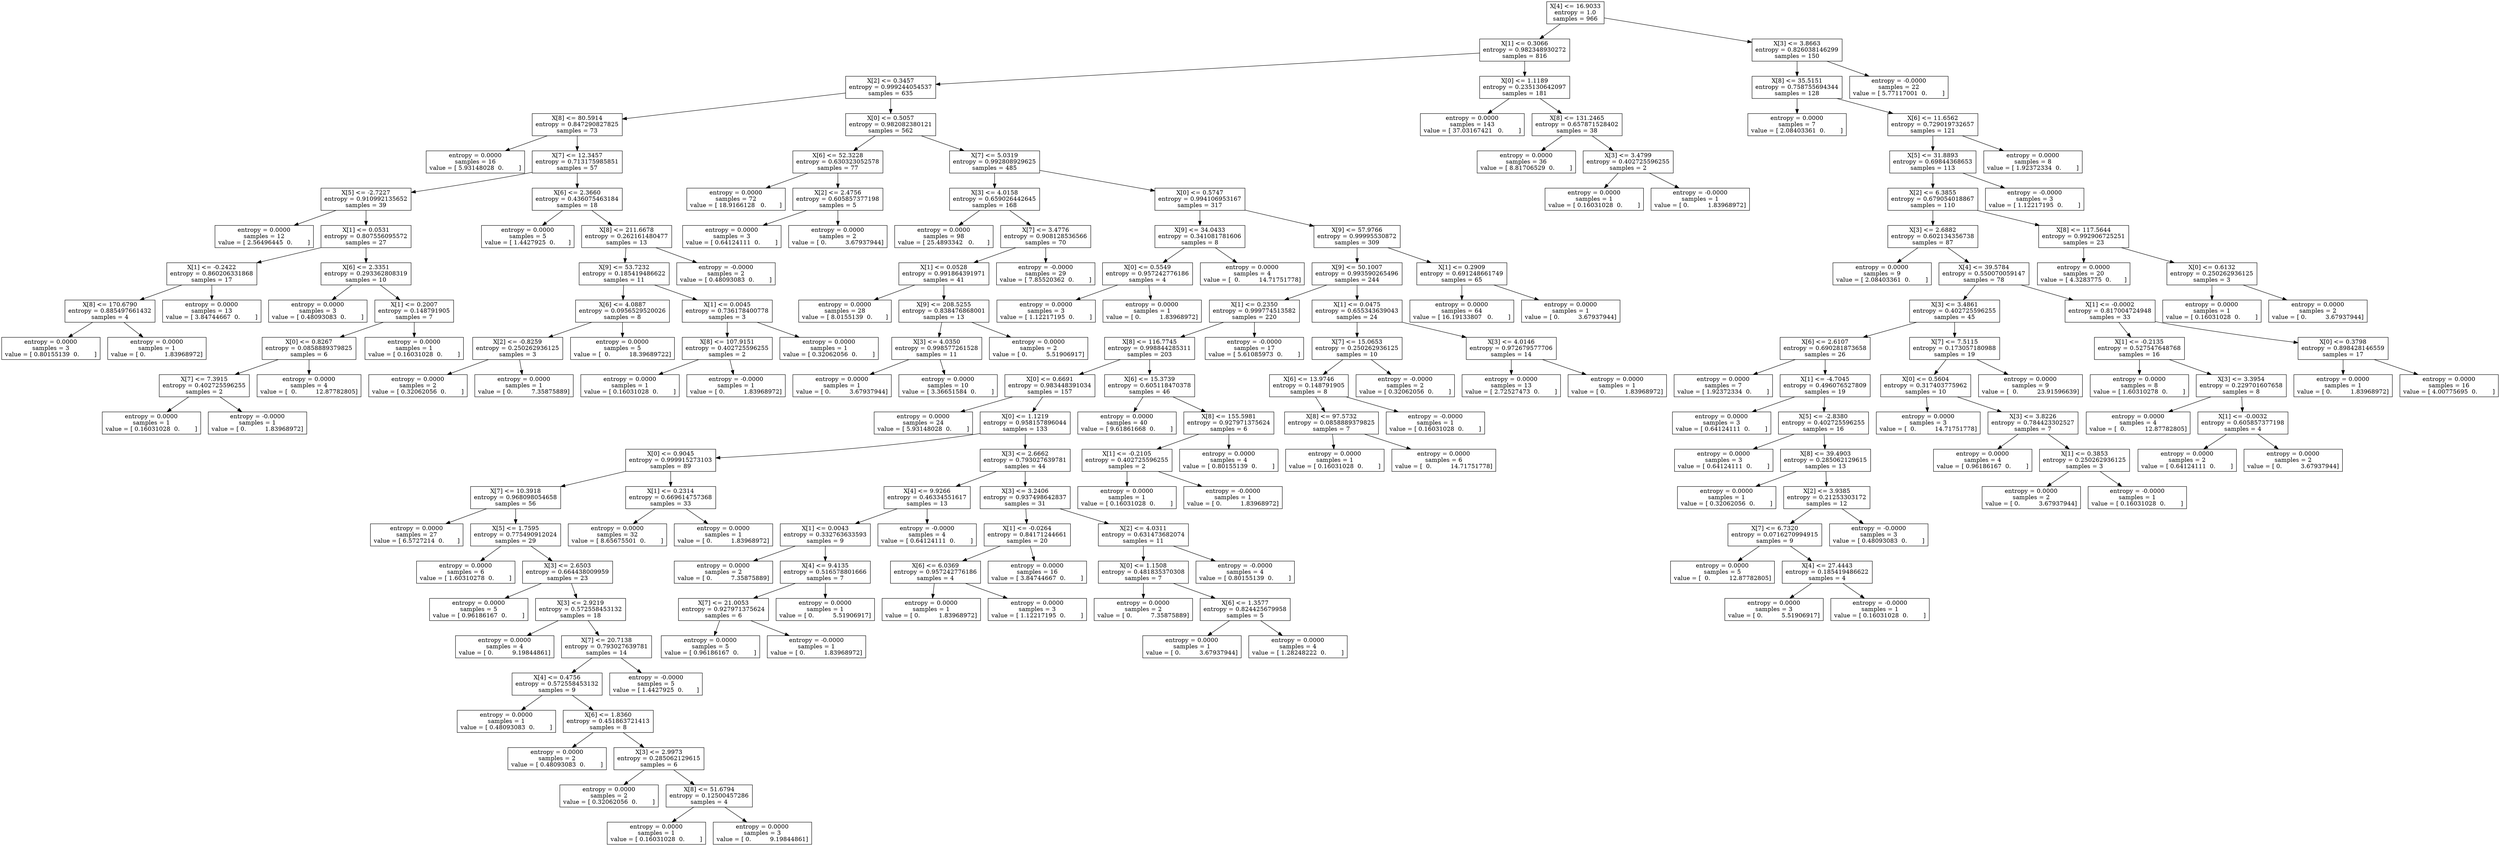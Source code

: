 digraph Tree {
0 [label="X[4] <= 16.9033\nentropy = 1.0\nsamples = 966", shape="box"] ;
1 [label="X[1] <= 0.3066\nentropy = 0.982348930272\nsamples = 816", shape="box"] ;
0 -> 1 ;
2 [label="X[2] <= 0.3457\nentropy = 0.999244054537\nsamples = 635", shape="box"] ;
1 -> 2 ;
3 [label="X[8] <= 80.5914\nentropy = 0.847290827825\nsamples = 73", shape="box"] ;
2 -> 3 ;
4 [label="entropy = 0.0000\nsamples = 16\nvalue = [ 5.93148028  0.        ]", shape="box"] ;
3 -> 4 ;
5 [label="X[7] <= 12.3457\nentropy = 0.713175985851\nsamples = 57", shape="box"] ;
3 -> 5 ;
6 [label="X[5] <= -2.7227\nentropy = 0.910992135652\nsamples = 39", shape="box"] ;
5 -> 6 ;
7 [label="entropy = 0.0000\nsamples = 12\nvalue = [ 2.56496445  0.        ]", shape="box"] ;
6 -> 7 ;
8 [label="X[1] <= 0.0531\nentropy = 0.807556095572\nsamples = 27", shape="box"] ;
6 -> 8 ;
9 [label="X[1] <= -0.2422\nentropy = 0.860206331868\nsamples = 17", shape="box"] ;
8 -> 9 ;
10 [label="X[8] <= 170.6790\nentropy = 0.885497661432\nsamples = 4", shape="box"] ;
9 -> 10 ;
11 [label="entropy = 0.0000\nsamples = 3\nvalue = [ 0.80155139  0.        ]", shape="box"] ;
10 -> 11 ;
12 [label="entropy = 0.0000\nsamples = 1\nvalue = [ 0.          1.83968972]", shape="box"] ;
10 -> 12 ;
13 [label="entropy = 0.0000\nsamples = 13\nvalue = [ 3.84744667  0.        ]", shape="box"] ;
9 -> 13 ;
14 [label="X[6] <= 2.3351\nentropy = 0.293362808319\nsamples = 10", shape="box"] ;
8 -> 14 ;
15 [label="entropy = 0.0000\nsamples = 3\nvalue = [ 0.48093083  0.        ]", shape="box"] ;
14 -> 15 ;
16 [label="X[1] <= 0.2007\nentropy = 0.148791905\nsamples = 7", shape="box"] ;
14 -> 16 ;
17 [label="X[0] <= 0.8267\nentropy = 0.0858889379825\nsamples = 6", shape="box"] ;
16 -> 17 ;
18 [label="X[7] <= 7.3915\nentropy = 0.402725596255\nsamples = 2", shape="box"] ;
17 -> 18 ;
19 [label="entropy = 0.0000\nsamples = 1\nvalue = [ 0.16031028  0.        ]", shape="box"] ;
18 -> 19 ;
20 [label="entropy = -0.0000\nsamples = 1\nvalue = [ 0.          1.83968972]", shape="box"] ;
18 -> 20 ;
21 [label="entropy = 0.0000\nsamples = 4\nvalue = [  0.          12.87782805]", shape="box"] ;
17 -> 21 ;
22 [label="entropy = 0.0000\nsamples = 1\nvalue = [ 0.16031028  0.        ]", shape="box"] ;
16 -> 22 ;
23 [label="X[6] <= 2.3660\nentropy = 0.436075463184\nsamples = 18", shape="box"] ;
5 -> 23 ;
24 [label="entropy = 0.0000\nsamples = 5\nvalue = [ 1.4427925  0.       ]", shape="box"] ;
23 -> 24 ;
25 [label="X[8] <= 211.6678\nentropy = 0.262161480477\nsamples = 13", shape="box"] ;
23 -> 25 ;
26 [label="X[9] <= 53.7232\nentropy = 0.185419486622\nsamples = 11", shape="box"] ;
25 -> 26 ;
27 [label="X[6] <= 4.0887\nentropy = 0.0956529520026\nsamples = 8", shape="box"] ;
26 -> 27 ;
28 [label="X[2] <= -0.8259\nentropy = 0.250262936125\nsamples = 3", shape="box"] ;
27 -> 28 ;
29 [label="entropy = 0.0000\nsamples = 2\nvalue = [ 0.32062056  0.        ]", shape="box"] ;
28 -> 29 ;
30 [label="entropy = 0.0000\nsamples = 1\nvalue = [ 0.          7.35875889]", shape="box"] ;
28 -> 30 ;
31 [label="entropy = 0.0000\nsamples = 5\nvalue = [  0.          18.39689722]", shape="box"] ;
27 -> 31 ;
32 [label="X[1] <= 0.0045\nentropy = 0.736178400778\nsamples = 3", shape="box"] ;
26 -> 32 ;
33 [label="X[8] <= 107.9151\nentropy = 0.402725596255\nsamples = 2", shape="box"] ;
32 -> 33 ;
34 [label="entropy = 0.0000\nsamples = 1\nvalue = [ 0.16031028  0.        ]", shape="box"] ;
33 -> 34 ;
35 [label="entropy = -0.0000\nsamples = 1\nvalue = [ 0.          1.83968972]", shape="box"] ;
33 -> 35 ;
36 [label="entropy = 0.0000\nsamples = 1\nvalue = [ 0.32062056  0.        ]", shape="box"] ;
32 -> 36 ;
37 [label="entropy = -0.0000\nsamples = 2\nvalue = [ 0.48093083  0.        ]", shape="box"] ;
25 -> 37 ;
38 [label="X[0] <= 0.5057\nentropy = 0.982082380121\nsamples = 562", shape="box"] ;
2 -> 38 ;
39 [label="X[6] <= 52.3228\nentropy = 0.630323052578\nsamples = 77", shape="box"] ;
38 -> 39 ;
40 [label="entropy = 0.0000\nsamples = 72\nvalue = [ 18.9166128   0.       ]", shape="box"] ;
39 -> 40 ;
41 [label="X[2] <= 2.4756\nentropy = 0.605857377198\nsamples = 5", shape="box"] ;
39 -> 41 ;
42 [label="entropy = 0.0000\nsamples = 3\nvalue = [ 0.64124111  0.        ]", shape="box"] ;
41 -> 42 ;
43 [label="entropy = 0.0000\nsamples = 2\nvalue = [ 0.          3.67937944]", shape="box"] ;
41 -> 43 ;
44 [label="X[7] <= 5.0319\nentropy = 0.992808929625\nsamples = 485", shape="box"] ;
38 -> 44 ;
45 [label="X[3] <= 4.0158\nentropy = 0.659026442645\nsamples = 168", shape="box"] ;
44 -> 45 ;
46 [label="entropy = 0.0000\nsamples = 98\nvalue = [ 25.4893342   0.       ]", shape="box"] ;
45 -> 46 ;
47 [label="X[7] <= 3.4776\nentropy = 0.908128536566\nsamples = 70", shape="box"] ;
45 -> 47 ;
48 [label="X[1] <= 0.0528\nentropy = 0.991864391971\nsamples = 41", shape="box"] ;
47 -> 48 ;
49 [label="entropy = 0.0000\nsamples = 28\nvalue = [ 8.0155139  0.       ]", shape="box"] ;
48 -> 49 ;
50 [label="X[9] <= 208.5255\nentropy = 0.838476868001\nsamples = 13", shape="box"] ;
48 -> 50 ;
51 [label="X[3] <= 4.0350\nentropy = 0.998577261528\nsamples = 11", shape="box"] ;
50 -> 51 ;
52 [label="entropy = 0.0000\nsamples = 1\nvalue = [ 0.          3.67937944]", shape="box"] ;
51 -> 52 ;
53 [label="entropy = 0.0000\nsamples = 10\nvalue = [ 3.36651584  0.        ]", shape="box"] ;
51 -> 53 ;
54 [label="entropy = 0.0000\nsamples = 2\nvalue = [ 0.          5.51906917]", shape="box"] ;
50 -> 54 ;
55 [label="entropy = -0.0000\nsamples = 29\nvalue = [ 7.85520362  0.        ]", shape="box"] ;
47 -> 55 ;
56 [label="X[0] <= 0.5747\nentropy = 0.994106953167\nsamples = 317", shape="box"] ;
44 -> 56 ;
57 [label="X[9] <= 34.0433\nentropy = 0.341081781606\nsamples = 8", shape="box"] ;
56 -> 57 ;
58 [label="X[0] <= 0.5549\nentropy = 0.957242776186\nsamples = 4", shape="box"] ;
57 -> 58 ;
59 [label="entropy = 0.0000\nsamples = 3\nvalue = [ 1.12217195  0.        ]", shape="box"] ;
58 -> 59 ;
60 [label="entropy = 0.0000\nsamples = 1\nvalue = [ 0.          1.83968972]", shape="box"] ;
58 -> 60 ;
61 [label="entropy = 0.0000\nsamples = 4\nvalue = [  0.          14.71751778]", shape="box"] ;
57 -> 61 ;
62 [label="X[9] <= 57.9766\nentropy = 0.99995530872\nsamples = 309", shape="box"] ;
56 -> 62 ;
63 [label="X[9] <= 50.1007\nentropy = 0.993590265496\nsamples = 244", shape="box"] ;
62 -> 63 ;
64 [label="X[1] <= 0.2350\nentropy = 0.999774513582\nsamples = 220", shape="box"] ;
63 -> 64 ;
65 [label="X[8] <= 116.7745\nentropy = 0.998844285311\nsamples = 203", shape="box"] ;
64 -> 65 ;
66 [label="X[0] <= 0.6691\nentropy = 0.983448391034\nsamples = 157", shape="box"] ;
65 -> 66 ;
67 [label="entropy = 0.0000\nsamples = 24\nvalue = [ 5.93148028  0.        ]", shape="box"] ;
66 -> 67 ;
68 [label="X[0] <= 1.1219\nentropy = 0.958157896044\nsamples = 133", shape="box"] ;
66 -> 68 ;
69 [label="X[0] <= 0.9045\nentropy = 0.999915273103\nsamples = 89", shape="box"] ;
68 -> 69 ;
70 [label="X[7] <= 10.3918\nentropy = 0.968098054658\nsamples = 56", shape="box"] ;
69 -> 70 ;
71 [label="entropy = 0.0000\nsamples = 27\nvalue = [ 6.5727214  0.       ]", shape="box"] ;
70 -> 71 ;
72 [label="X[5] <= 1.7595\nentropy = 0.775490912024\nsamples = 29", shape="box"] ;
70 -> 72 ;
73 [label="entropy = 0.0000\nsamples = 6\nvalue = [ 1.60310278  0.        ]", shape="box"] ;
72 -> 73 ;
74 [label="X[3] <= 2.6503\nentropy = 0.664438009959\nsamples = 23", shape="box"] ;
72 -> 74 ;
75 [label="entropy = 0.0000\nsamples = 5\nvalue = [ 0.96186167  0.        ]", shape="box"] ;
74 -> 75 ;
76 [label="X[3] <= 2.9219\nentropy = 0.572558453132\nsamples = 18", shape="box"] ;
74 -> 76 ;
77 [label="entropy = 0.0000\nsamples = 4\nvalue = [ 0.          9.19844861]", shape="box"] ;
76 -> 77 ;
78 [label="X[7] <= 20.7138\nentropy = 0.793027639781\nsamples = 14", shape="box"] ;
76 -> 78 ;
79 [label="X[4] <= 0.4756\nentropy = 0.572558453132\nsamples = 9", shape="box"] ;
78 -> 79 ;
80 [label="entropy = 0.0000\nsamples = 1\nvalue = [ 0.48093083  0.        ]", shape="box"] ;
79 -> 80 ;
81 [label="X[6] <= 1.8360\nentropy = 0.451863721413\nsamples = 8", shape="box"] ;
79 -> 81 ;
82 [label="entropy = 0.0000\nsamples = 2\nvalue = [ 0.48093083  0.        ]", shape="box"] ;
81 -> 82 ;
83 [label="X[3] <= 2.9973\nentropy = 0.285062129615\nsamples = 6", shape="box"] ;
81 -> 83 ;
84 [label="entropy = 0.0000\nsamples = 2\nvalue = [ 0.32062056  0.        ]", shape="box"] ;
83 -> 84 ;
85 [label="X[8] <= 51.6794\nentropy = 0.12500457286\nsamples = 4", shape="box"] ;
83 -> 85 ;
86 [label="entropy = 0.0000\nsamples = 1\nvalue = [ 0.16031028  0.        ]", shape="box"] ;
85 -> 86 ;
87 [label="entropy = 0.0000\nsamples = 3\nvalue = [ 0.          9.19844861]", shape="box"] ;
85 -> 87 ;
88 [label="entropy = -0.0000\nsamples = 5\nvalue = [ 1.4427925  0.       ]", shape="box"] ;
78 -> 88 ;
89 [label="X[1] <= 0.2314\nentropy = 0.669614757368\nsamples = 33", shape="box"] ;
69 -> 89 ;
90 [label="entropy = 0.0000\nsamples = 32\nvalue = [ 8.65675501  0.        ]", shape="box"] ;
89 -> 90 ;
91 [label="entropy = 0.0000\nsamples = 1\nvalue = [ 0.          1.83968972]", shape="box"] ;
89 -> 91 ;
92 [label="X[3] <= 2.6662\nentropy = 0.793027639781\nsamples = 44", shape="box"] ;
68 -> 92 ;
93 [label="X[4] <= 9.9266\nentropy = 0.46334551617\nsamples = 13", shape="box"] ;
92 -> 93 ;
94 [label="X[1] <= 0.0043\nentropy = 0.332763633593\nsamples = 9", shape="box"] ;
93 -> 94 ;
95 [label="entropy = 0.0000\nsamples = 2\nvalue = [ 0.          7.35875889]", shape="box"] ;
94 -> 95 ;
96 [label="X[4] <= 9.4135\nentropy = 0.516578801666\nsamples = 7", shape="box"] ;
94 -> 96 ;
97 [label="X[7] <= 21.0053\nentropy = 0.927971375624\nsamples = 6", shape="box"] ;
96 -> 97 ;
98 [label="entropy = 0.0000\nsamples = 5\nvalue = [ 0.96186167  0.        ]", shape="box"] ;
97 -> 98 ;
99 [label="entropy = -0.0000\nsamples = 1\nvalue = [ 0.          1.83968972]", shape="box"] ;
97 -> 99 ;
100 [label="entropy = 0.0000\nsamples = 1\nvalue = [ 0.          5.51906917]", shape="box"] ;
96 -> 100 ;
101 [label="entropy = -0.0000\nsamples = 4\nvalue = [ 0.64124111  0.        ]", shape="box"] ;
93 -> 101 ;
102 [label="X[3] <= 3.2406\nentropy = 0.937498642837\nsamples = 31", shape="box"] ;
92 -> 102 ;
103 [label="X[1] <= -0.0264\nentropy = 0.84171244661\nsamples = 20", shape="box"] ;
102 -> 103 ;
104 [label="X[6] <= 6.0369\nentropy = 0.957242776186\nsamples = 4", shape="box"] ;
103 -> 104 ;
105 [label="entropy = 0.0000\nsamples = 1\nvalue = [ 0.          1.83968972]", shape="box"] ;
104 -> 105 ;
106 [label="entropy = 0.0000\nsamples = 3\nvalue = [ 1.12217195  0.        ]", shape="box"] ;
104 -> 106 ;
107 [label="entropy = 0.0000\nsamples = 16\nvalue = [ 3.84744667  0.        ]", shape="box"] ;
103 -> 107 ;
108 [label="X[2] <= 4.0311\nentropy = 0.631473682074\nsamples = 11", shape="box"] ;
102 -> 108 ;
109 [label="X[0] <= 1.1508\nentropy = 0.481835370308\nsamples = 7", shape="box"] ;
108 -> 109 ;
110 [label="entropy = 0.0000\nsamples = 2\nvalue = [ 0.          7.35875889]", shape="box"] ;
109 -> 110 ;
111 [label="X[6] <= 1.3577\nentropy = 0.824425679958\nsamples = 5", shape="box"] ;
109 -> 111 ;
112 [label="entropy = 0.0000\nsamples = 1\nvalue = [ 0.          3.67937944]", shape="box"] ;
111 -> 112 ;
113 [label="entropy = 0.0000\nsamples = 4\nvalue = [ 1.28248222  0.        ]", shape="box"] ;
111 -> 113 ;
114 [label="entropy = -0.0000\nsamples = 4\nvalue = [ 0.80155139  0.        ]", shape="box"] ;
108 -> 114 ;
115 [label="X[6] <= 15.3739\nentropy = 0.605118470378\nsamples = 46", shape="box"] ;
65 -> 115 ;
116 [label="entropy = 0.0000\nsamples = 40\nvalue = [ 9.61861668  0.        ]", shape="box"] ;
115 -> 116 ;
117 [label="X[8] <= 155.5981\nentropy = 0.927971375624\nsamples = 6", shape="box"] ;
115 -> 117 ;
118 [label="X[1] <= -0.2105\nentropy = 0.402725596255\nsamples = 2", shape="box"] ;
117 -> 118 ;
119 [label="entropy = 0.0000\nsamples = 1\nvalue = [ 0.16031028  0.        ]", shape="box"] ;
118 -> 119 ;
120 [label="entropy = -0.0000\nsamples = 1\nvalue = [ 0.          1.83968972]", shape="box"] ;
118 -> 120 ;
121 [label="entropy = 0.0000\nsamples = 4\nvalue = [ 0.80155139  0.        ]", shape="box"] ;
117 -> 121 ;
122 [label="entropy = -0.0000\nsamples = 17\nvalue = [ 5.61085973  0.        ]", shape="box"] ;
64 -> 122 ;
123 [label="X[1] <= 0.0475\nentropy = 0.655343639043\nsamples = 24", shape="box"] ;
63 -> 123 ;
124 [label="X[7] <= 15.0653\nentropy = 0.250262936125\nsamples = 10", shape="box"] ;
123 -> 124 ;
125 [label="X[6] <= 13.9746\nentropy = 0.148791905\nsamples = 8", shape="box"] ;
124 -> 125 ;
126 [label="X[8] <= 97.5732\nentropy = 0.0858889379825\nsamples = 7", shape="box"] ;
125 -> 126 ;
127 [label="entropy = 0.0000\nsamples = 1\nvalue = [ 0.16031028  0.        ]", shape="box"] ;
126 -> 127 ;
128 [label="entropy = 0.0000\nsamples = 6\nvalue = [  0.          14.71751778]", shape="box"] ;
126 -> 128 ;
129 [label="entropy = -0.0000\nsamples = 1\nvalue = [ 0.16031028  0.        ]", shape="box"] ;
125 -> 129 ;
130 [label="entropy = -0.0000\nsamples = 2\nvalue = [ 0.32062056  0.        ]", shape="box"] ;
124 -> 130 ;
131 [label="X[3] <= 4.0146\nentropy = 0.972679577706\nsamples = 14", shape="box"] ;
123 -> 131 ;
132 [label="entropy = 0.0000\nsamples = 13\nvalue = [ 2.72527473  0.        ]", shape="box"] ;
131 -> 132 ;
133 [label="entropy = 0.0000\nsamples = 1\nvalue = [ 0.          1.83968972]", shape="box"] ;
131 -> 133 ;
134 [label="X[1] <= 0.2909\nentropy = 0.691248661749\nsamples = 65", shape="box"] ;
62 -> 134 ;
135 [label="entropy = 0.0000\nsamples = 64\nvalue = [ 16.19133807   0.        ]", shape="box"] ;
134 -> 135 ;
136 [label="entropy = 0.0000\nsamples = 1\nvalue = [ 0.          3.67937944]", shape="box"] ;
134 -> 136 ;
137 [label="X[0] <= 1.1189\nentropy = 0.235130642097\nsamples = 181", shape="box"] ;
1 -> 137 ;
138 [label="entropy = 0.0000\nsamples = 143\nvalue = [ 37.03167421   0.        ]", shape="box"] ;
137 -> 138 ;
139 [label="X[8] <= 131.2465\nentropy = 0.657871528402\nsamples = 38", shape="box"] ;
137 -> 139 ;
140 [label="entropy = 0.0000\nsamples = 36\nvalue = [ 8.81706529  0.        ]", shape="box"] ;
139 -> 140 ;
141 [label="X[3] <= 3.4799\nentropy = 0.402725596255\nsamples = 2", shape="box"] ;
139 -> 141 ;
142 [label="entropy = 0.0000\nsamples = 1\nvalue = [ 0.16031028  0.        ]", shape="box"] ;
141 -> 142 ;
143 [label="entropy = -0.0000\nsamples = 1\nvalue = [ 0.          1.83968972]", shape="box"] ;
141 -> 143 ;
144 [label="X[3] <= 3.8663\nentropy = 0.826038146299\nsamples = 150", shape="box"] ;
0 -> 144 ;
145 [label="X[8] <= 35.5151\nentropy = 0.758755694344\nsamples = 128", shape="box"] ;
144 -> 145 ;
146 [label="entropy = 0.0000\nsamples = 7\nvalue = [ 2.08403361  0.        ]", shape="box"] ;
145 -> 146 ;
147 [label="X[6] <= 11.6562\nentropy = 0.729019732657\nsamples = 121", shape="box"] ;
145 -> 147 ;
148 [label="X[5] <= 31.8893\nentropy = 0.69844368653\nsamples = 113", shape="box"] ;
147 -> 148 ;
149 [label="X[2] <= 6.3855\nentropy = 0.679054018867\nsamples = 110", shape="box"] ;
148 -> 149 ;
150 [label="X[3] <= 2.6882\nentropy = 0.602134356738\nsamples = 87", shape="box"] ;
149 -> 150 ;
151 [label="entropy = 0.0000\nsamples = 9\nvalue = [ 2.08403361  0.        ]", shape="box"] ;
150 -> 151 ;
152 [label="X[4] <= 39.5784\nentropy = 0.550070059147\nsamples = 78", shape="box"] ;
150 -> 152 ;
153 [label="X[3] <= 3.4861\nentropy = 0.402725596255\nsamples = 45", shape="box"] ;
152 -> 153 ;
154 [label="X[6] <= 2.6107\nentropy = 0.690281873658\nsamples = 26", shape="box"] ;
153 -> 154 ;
155 [label="entropy = 0.0000\nsamples = 7\nvalue = [ 1.92372334  0.        ]", shape="box"] ;
154 -> 155 ;
156 [label="X[1] <= -4.7045\nentropy = 0.496076527809\nsamples = 19", shape="box"] ;
154 -> 156 ;
157 [label="entropy = 0.0000\nsamples = 3\nvalue = [ 0.64124111  0.        ]", shape="box"] ;
156 -> 157 ;
158 [label="X[5] <= -2.8380\nentropy = 0.402725596255\nsamples = 16", shape="box"] ;
156 -> 158 ;
159 [label="entropy = 0.0000\nsamples = 3\nvalue = [ 0.64124111  0.        ]", shape="box"] ;
158 -> 159 ;
160 [label="X[8] <= 39.4903\nentropy = 0.285062129615\nsamples = 13", shape="box"] ;
158 -> 160 ;
161 [label="entropy = 0.0000\nsamples = 1\nvalue = [ 0.32062056  0.        ]", shape="box"] ;
160 -> 161 ;
162 [label="X[2] <= 3.9385\nentropy = 0.21253303172\nsamples = 12", shape="box"] ;
160 -> 162 ;
163 [label="X[7] <= 6.7320\nentropy = 0.0716270994915\nsamples = 9", shape="box"] ;
162 -> 163 ;
164 [label="entropy = 0.0000\nsamples = 5\nvalue = [  0.          12.87782805]", shape="box"] ;
163 -> 164 ;
165 [label="X[4] <= 27.4443\nentropy = 0.185419486622\nsamples = 4", shape="box"] ;
163 -> 165 ;
166 [label="entropy = 0.0000\nsamples = 3\nvalue = [ 0.          5.51906917]", shape="box"] ;
165 -> 166 ;
167 [label="entropy = -0.0000\nsamples = 1\nvalue = [ 0.16031028  0.        ]", shape="box"] ;
165 -> 167 ;
168 [label="entropy = -0.0000\nsamples = 3\nvalue = [ 0.48093083  0.        ]", shape="box"] ;
162 -> 168 ;
169 [label="X[7] <= 7.5115\nentropy = 0.173057180988\nsamples = 19", shape="box"] ;
153 -> 169 ;
170 [label="X[0] <= 0.5604\nentropy = 0.317403775962\nsamples = 10", shape="box"] ;
169 -> 170 ;
171 [label="entropy = 0.0000\nsamples = 3\nvalue = [  0.          14.71751778]", shape="box"] ;
170 -> 171 ;
172 [label="X[3] <= 3.8226\nentropy = 0.784423302527\nsamples = 7", shape="box"] ;
170 -> 172 ;
173 [label="entropy = 0.0000\nsamples = 4\nvalue = [ 0.96186167  0.        ]", shape="box"] ;
172 -> 173 ;
174 [label="X[1] <= 0.3853\nentropy = 0.250262936125\nsamples = 3", shape="box"] ;
172 -> 174 ;
175 [label="entropy = 0.0000\nsamples = 2\nvalue = [ 0.          3.67937944]", shape="box"] ;
174 -> 175 ;
176 [label="entropy = -0.0000\nsamples = 1\nvalue = [ 0.16031028  0.        ]", shape="box"] ;
174 -> 176 ;
177 [label="entropy = 0.0000\nsamples = 9\nvalue = [  0.          23.91596639]", shape="box"] ;
169 -> 177 ;
178 [label="X[1] <= -0.0002\nentropy = 0.817004724948\nsamples = 33", shape="box"] ;
152 -> 178 ;
179 [label="X[1] <= -0.2135\nentropy = 0.527547648768\nsamples = 16", shape="box"] ;
178 -> 179 ;
180 [label="entropy = 0.0000\nsamples = 8\nvalue = [ 1.60310278  0.        ]", shape="box"] ;
179 -> 180 ;
181 [label="X[3] <= 3.3954\nentropy = 0.229701607658\nsamples = 8", shape="box"] ;
179 -> 181 ;
182 [label="entropy = 0.0000\nsamples = 4\nvalue = [  0.          12.87782805]", shape="box"] ;
181 -> 182 ;
183 [label="X[1] <= -0.0032\nentropy = 0.605857377198\nsamples = 4", shape="box"] ;
181 -> 183 ;
184 [label="entropy = 0.0000\nsamples = 2\nvalue = [ 0.64124111  0.        ]", shape="box"] ;
183 -> 184 ;
185 [label="entropy = 0.0000\nsamples = 2\nvalue = [ 0.          3.67937944]", shape="box"] ;
183 -> 185 ;
186 [label="X[0] <= 0.3798\nentropy = 0.898428146559\nsamples = 17", shape="box"] ;
178 -> 186 ;
187 [label="entropy = 0.0000\nsamples = 1\nvalue = [ 0.          1.83968972]", shape="box"] ;
186 -> 187 ;
188 [label="entropy = 0.0000\nsamples = 16\nvalue = [ 4.00775695  0.        ]", shape="box"] ;
186 -> 188 ;
189 [label="X[8] <= 117.5644\nentropy = 0.992906725251\nsamples = 23", shape="box"] ;
149 -> 189 ;
190 [label="entropy = 0.0000\nsamples = 20\nvalue = [ 4.3283775  0.       ]", shape="box"] ;
189 -> 190 ;
191 [label="X[0] <= 0.6132\nentropy = 0.250262936125\nsamples = 3", shape="box"] ;
189 -> 191 ;
192 [label="entropy = 0.0000\nsamples = 1\nvalue = [ 0.16031028  0.        ]", shape="box"] ;
191 -> 192 ;
193 [label="entropy = 0.0000\nsamples = 2\nvalue = [ 0.          3.67937944]", shape="box"] ;
191 -> 193 ;
194 [label="entropy = -0.0000\nsamples = 3\nvalue = [ 1.12217195  0.        ]", shape="box"] ;
148 -> 194 ;
195 [label="entropy = 0.0000\nsamples = 8\nvalue = [ 1.92372334  0.        ]", shape="box"] ;
147 -> 195 ;
196 [label="entropy = -0.0000\nsamples = 22\nvalue = [ 5.77117001  0.        ]", shape="box"] ;
144 -> 196 ;
}